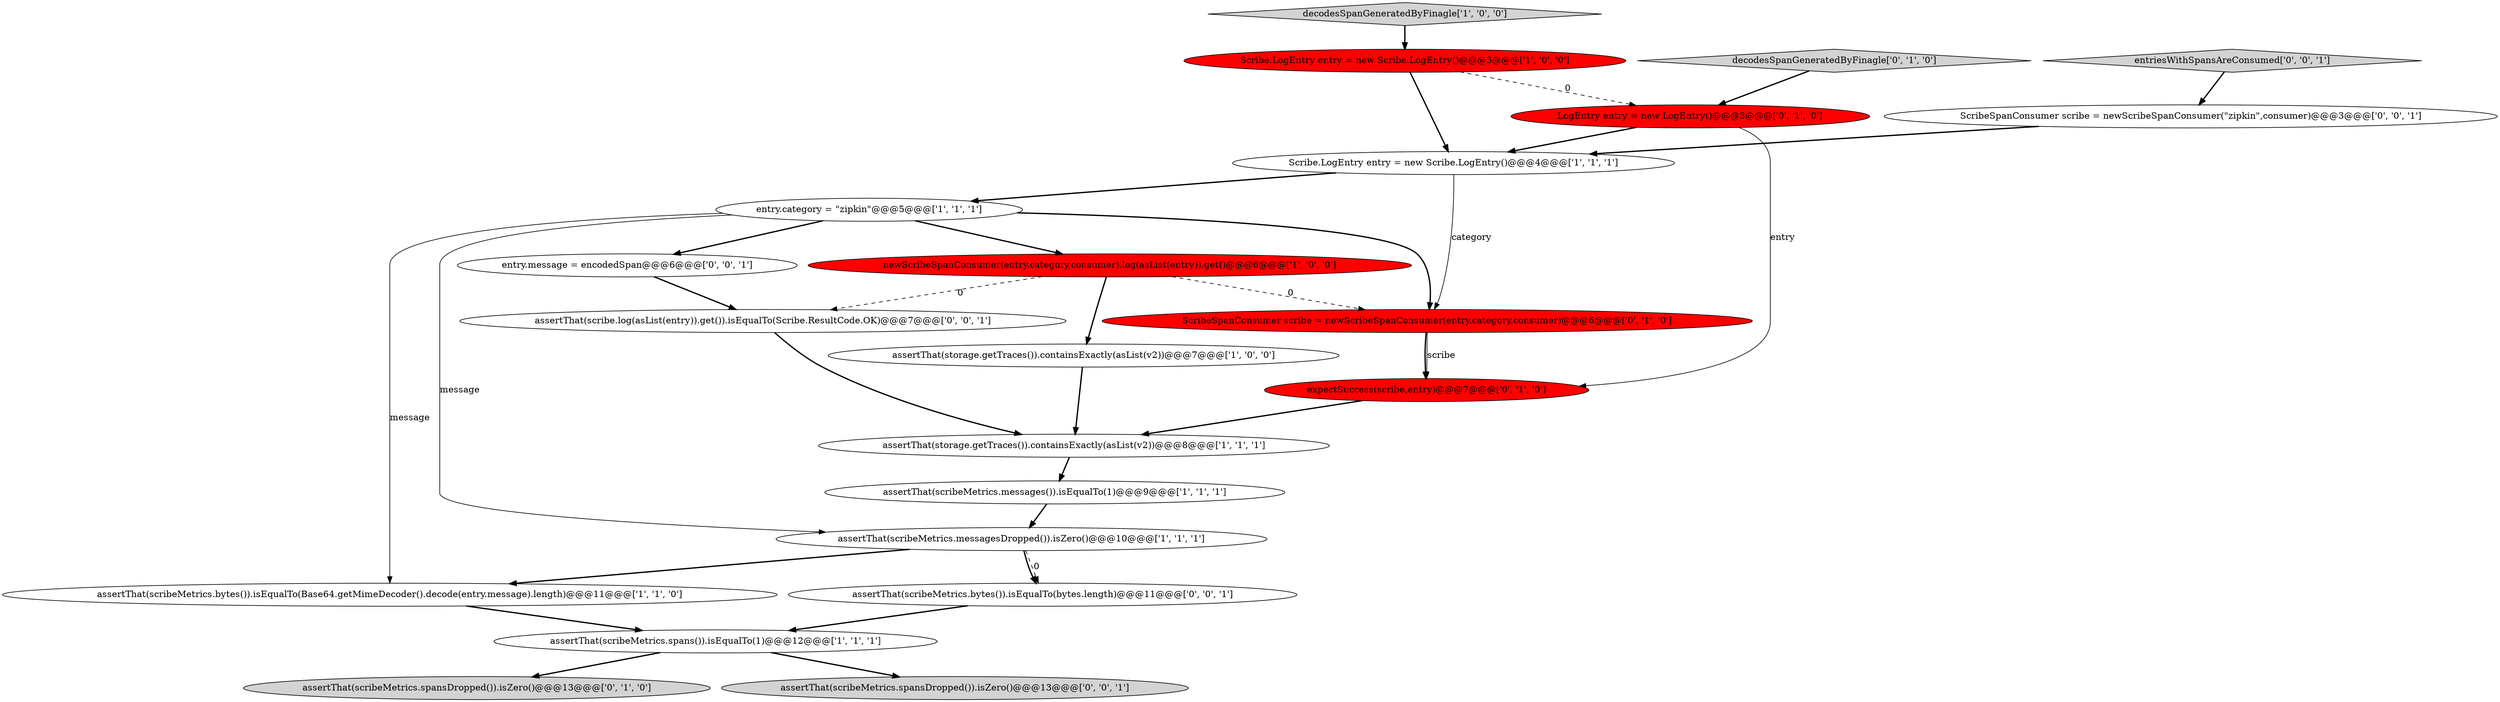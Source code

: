 digraph {
3 [style = filled, label = "Scribe.LogEntry entry = new Scribe.LogEntry()@@@4@@@['1', '1', '1']", fillcolor = white, shape = ellipse image = "AAA0AAABBB1BBB"];
10 [style = filled, label = "assertThat(scribeMetrics.bytes()).isEqualTo(Base64.getMimeDecoder().decode(entry.message).length)@@@11@@@['1', '1', '0']", fillcolor = white, shape = ellipse image = "AAA0AAABBB1BBB"];
12 [style = filled, label = "ScribeSpanConsumer scribe = newScribeSpanConsumer(entry.category,consumer)@@@6@@@['0', '1', '0']", fillcolor = red, shape = ellipse image = "AAA1AAABBB2BBB"];
2 [style = filled, label = "assertThat(scribeMetrics.spans()).isEqualTo(1)@@@12@@@['1', '1', '1']", fillcolor = white, shape = ellipse image = "AAA0AAABBB1BBB"];
4 [style = filled, label = "Scribe.LogEntry entry = new Scribe.LogEntry()@@@3@@@['1', '0', '0']", fillcolor = red, shape = ellipse image = "AAA1AAABBB1BBB"];
11 [style = filled, label = "LogEntry entry = new LogEntry()@@@3@@@['0', '1', '0']", fillcolor = red, shape = ellipse image = "AAA1AAABBB2BBB"];
15 [style = filled, label = "decodesSpanGeneratedByFinagle['0', '1', '0']", fillcolor = lightgray, shape = diamond image = "AAA0AAABBB2BBB"];
8 [style = filled, label = "decodesSpanGeneratedByFinagle['1', '0', '0']", fillcolor = lightgray, shape = diamond image = "AAA0AAABBB1BBB"];
19 [style = filled, label = "entry.message = encodedSpan@@@6@@@['0', '0', '1']", fillcolor = white, shape = ellipse image = "AAA0AAABBB3BBB"];
16 [style = filled, label = "assertThat(scribe.log(asList(entry)).get()).isEqualTo(Scribe.ResultCode.OK)@@@7@@@['0', '0', '1']", fillcolor = white, shape = ellipse image = "AAA0AAABBB3BBB"];
5 [style = filled, label = "assertThat(storage.getTraces()).containsExactly(asList(v2))@@@8@@@['1', '1', '1']", fillcolor = white, shape = ellipse image = "AAA0AAABBB1BBB"];
13 [style = filled, label = "expectSuccess(scribe,entry)@@@7@@@['0', '1', '0']", fillcolor = red, shape = ellipse image = "AAA1AAABBB2BBB"];
14 [style = filled, label = "assertThat(scribeMetrics.spansDropped()).isZero()@@@13@@@['0', '1', '0']", fillcolor = lightgray, shape = ellipse image = "AAA0AAABBB2BBB"];
21 [style = filled, label = "entriesWithSpansAreConsumed['0', '0', '1']", fillcolor = lightgray, shape = diamond image = "AAA0AAABBB3BBB"];
20 [style = filled, label = "ScribeSpanConsumer scribe = newScribeSpanConsumer(\"zipkin\",consumer)@@@3@@@['0', '0', '1']", fillcolor = white, shape = ellipse image = "AAA0AAABBB3BBB"];
6 [style = filled, label = "assertThat(scribeMetrics.messages()).isEqualTo(1)@@@9@@@['1', '1', '1']", fillcolor = white, shape = ellipse image = "AAA0AAABBB1BBB"];
18 [style = filled, label = "assertThat(scribeMetrics.spansDropped()).isZero()@@@13@@@['0', '0', '1']", fillcolor = lightgray, shape = ellipse image = "AAA0AAABBB3BBB"];
7 [style = filled, label = "assertThat(storage.getTraces()).containsExactly(asList(v2))@@@7@@@['1', '0', '0']", fillcolor = white, shape = ellipse image = "AAA0AAABBB1BBB"];
9 [style = filled, label = "assertThat(scribeMetrics.messagesDropped()).isZero()@@@10@@@['1', '1', '1']", fillcolor = white, shape = ellipse image = "AAA0AAABBB1BBB"];
0 [style = filled, label = "entry.category = \"zipkin\"@@@5@@@['1', '1', '1']", fillcolor = white, shape = ellipse image = "AAA0AAABBB1BBB"];
1 [style = filled, label = "newScribeSpanConsumer(entry.category,consumer).log(asList(entry)).get()@@@6@@@['1', '0', '0']", fillcolor = red, shape = ellipse image = "AAA1AAABBB1BBB"];
17 [style = filled, label = "assertThat(scribeMetrics.bytes()).isEqualTo(bytes.length)@@@11@@@['0', '0', '1']", fillcolor = white, shape = ellipse image = "AAA0AAABBB3BBB"];
0->9 [style = solid, label="message"];
4->3 [style = bold, label=""];
0->19 [style = bold, label=""];
0->12 [style = bold, label=""];
2->18 [style = bold, label=""];
9->17 [style = bold, label=""];
3->12 [style = solid, label="category"];
20->3 [style = bold, label=""];
9->10 [style = bold, label=""];
1->7 [style = bold, label=""];
3->0 [style = bold, label=""];
19->16 [style = bold, label=""];
12->13 [style = bold, label=""];
1->12 [style = dashed, label="0"];
12->13 [style = solid, label="scribe"];
7->5 [style = bold, label=""];
21->20 [style = bold, label=""];
5->6 [style = bold, label=""];
15->11 [style = bold, label=""];
17->2 [style = bold, label=""];
11->3 [style = bold, label=""];
11->13 [style = solid, label="entry"];
1->16 [style = dashed, label="0"];
0->1 [style = bold, label=""];
9->17 [style = dashed, label="0"];
2->14 [style = bold, label=""];
13->5 [style = bold, label=""];
16->5 [style = bold, label=""];
0->10 [style = solid, label="message"];
10->2 [style = bold, label=""];
8->4 [style = bold, label=""];
4->11 [style = dashed, label="0"];
6->9 [style = bold, label=""];
}
